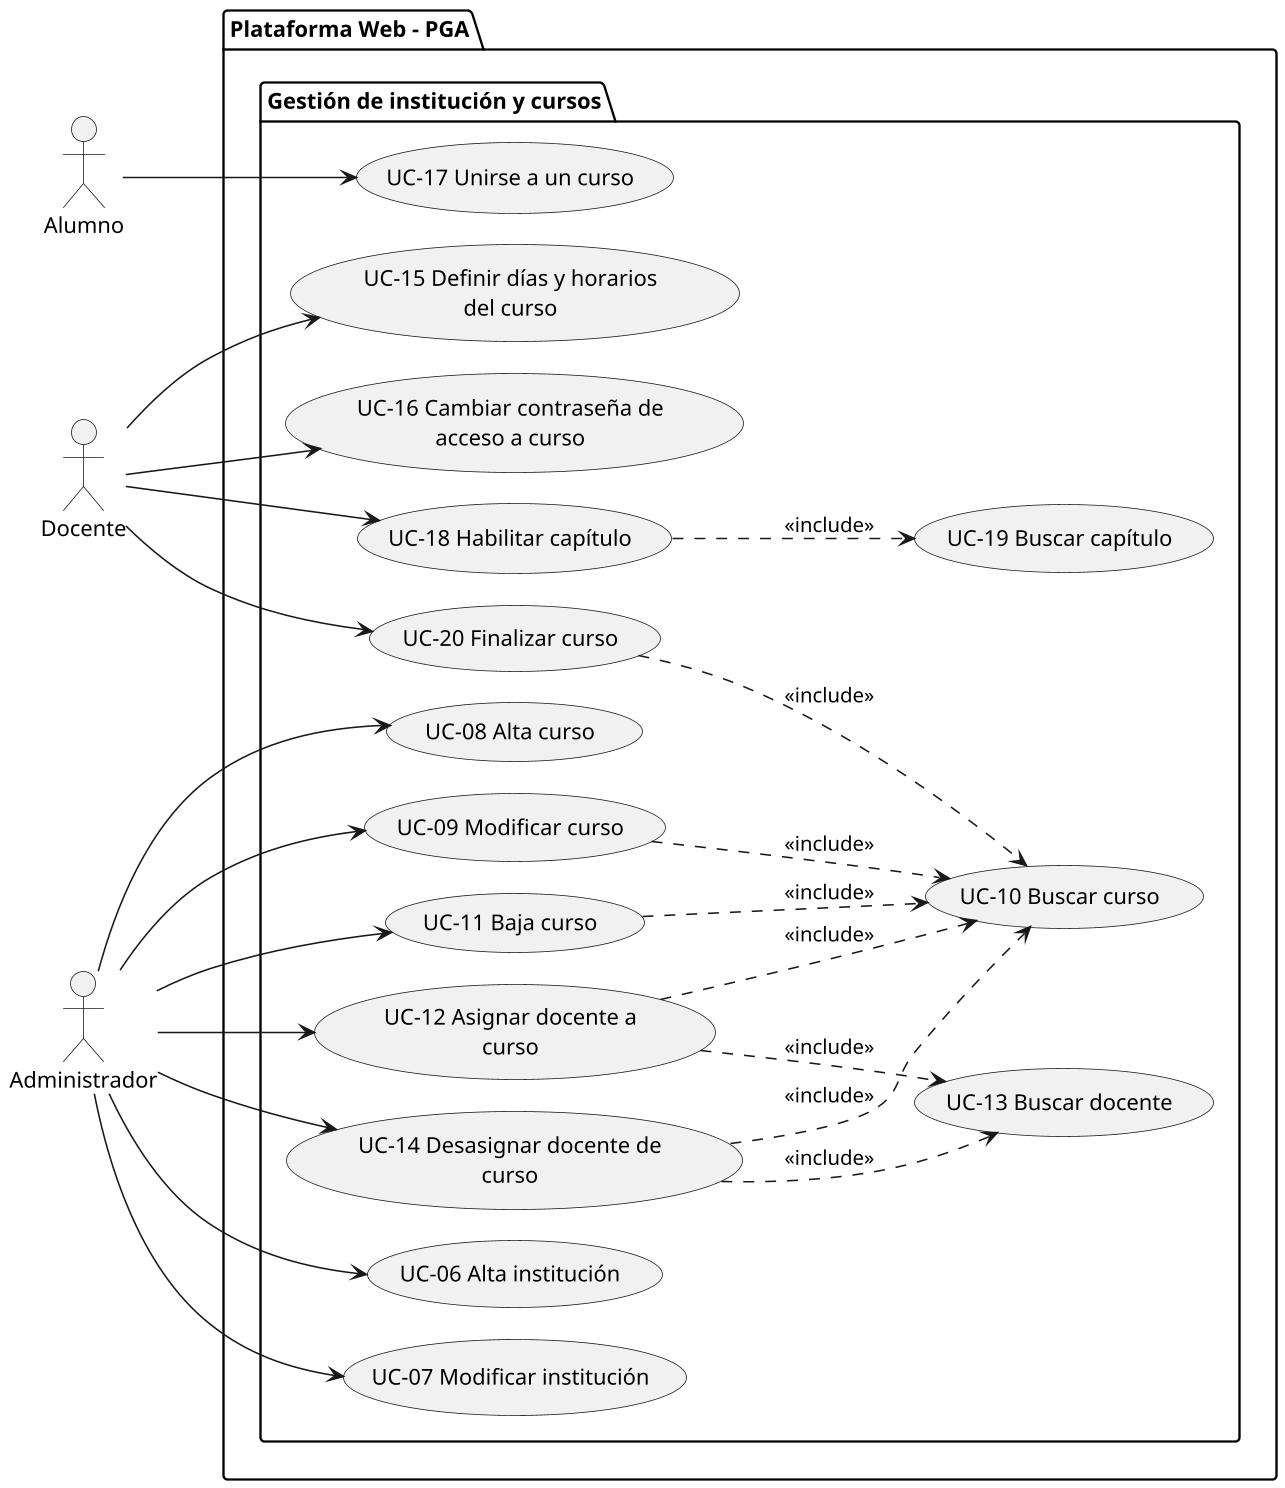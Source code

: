 @startuml SUBSISTEMA_GestionInstitucionCursos
left to right direction

skinparam dpi 150
skinparam usecasePadding 25
skinparam actorPadding 80
skinparam packagePadding 50
skinparam wrapWidth 200

skinparam nodesep 20
skinparam ranksep 50

actor Alumno
actor Docente
actor Administrador

package "Plataforma Web - PGA"{
    package "Gestión de institución y cursos" {
        usecase "UC-06 Alta institución" as UC06
        usecase "UC-07 Modificar institución" as UC07
        usecase "UC-08 Alta curso" as UC08
        usecase "UC-09 Modificar curso" as UC09
        usecase "UC-10 Buscar curso" as UC10
        usecase "UC-11 Baja curso" as UC11
        usecase "UC-12 Asignar docente a curso" as UC12
        usecase "UC-13 Buscar docente" as UC13
        usecase "UC-14 Desasignar docente de curso" as UC14
        usecase "UC-15 Definir días y horarios del curso" as UC15
        usecase "UC-16 Cambiar contraseña de acceso a curso" as UC16
        usecase "UC-17 Unirse a un curso" as UC17
        usecase "UC-18 Habilitar capítulo" as UC18
        usecase "UC-19 Buscar capítulo" as UC19
        usecase "UC-20 Finalizar curso" as UC20
    }
}

Administrador --> UC06
Administrador --> UC07

Administrador --> UC08
Administrador --> UC09
Administrador --> UC11
UC09 ..> UC10 : <<include>>
UC11 ..> UC10 : <<include>>

Administrador --> UC12
UC12 ..> UC10 : <<include>>
UC12 ..> UC13 : <<include>>
Administrador --> UC14
UC14 ..> UC10 : <<include>>
UC14 ..> UC13 : <<include>>

Docente --> UC15
Docente --> UC16

Alumno --> UC17
Docente --> UC18
UC18 ..> UC19 : <<include>>
Docente --> UC20
UC20 ..> UC10 : <<include>>

@enduml